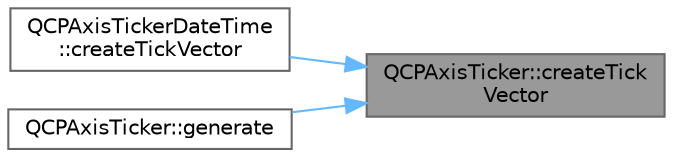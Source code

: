 digraph "QCPAxisTicker::createTickVector"
{
 // LATEX_PDF_SIZE
  bgcolor="transparent";
  edge [fontname=Helvetica,fontsize=10,labelfontname=Helvetica,labelfontsize=10];
  node [fontname=Helvetica,fontsize=10,shape=box,height=0.2,width=0.4];
  rankdir="RL";
  Node1 [label="QCPAxisTicker::createTick\lVector",height=0.2,width=0.4,color="gray40", fillcolor="grey60", style="filled", fontcolor="black",tooltip=" "];
  Node1 -> Node2 [dir="back",color="steelblue1",style="solid"];
  Node2 [label="QCPAxisTickerDateTime\l::createTickVector",height=0.2,width=0.4,color="grey40", fillcolor="white", style="filled",URL="$class_q_c_p_axis_ticker_date_time.html#a44c2c09a303d281801b69226e243047d",tooltip=" "];
  Node1 -> Node3 [dir="back",color="steelblue1",style="solid"];
  Node3 [label="QCPAxisTicker::generate",height=0.2,width=0.4,color="grey40", fillcolor="white", style="filled",URL="$class_q_c_p_axis_ticker.html#aefbd11725678ca824add8cf926cbc856",tooltip=" "];
}
